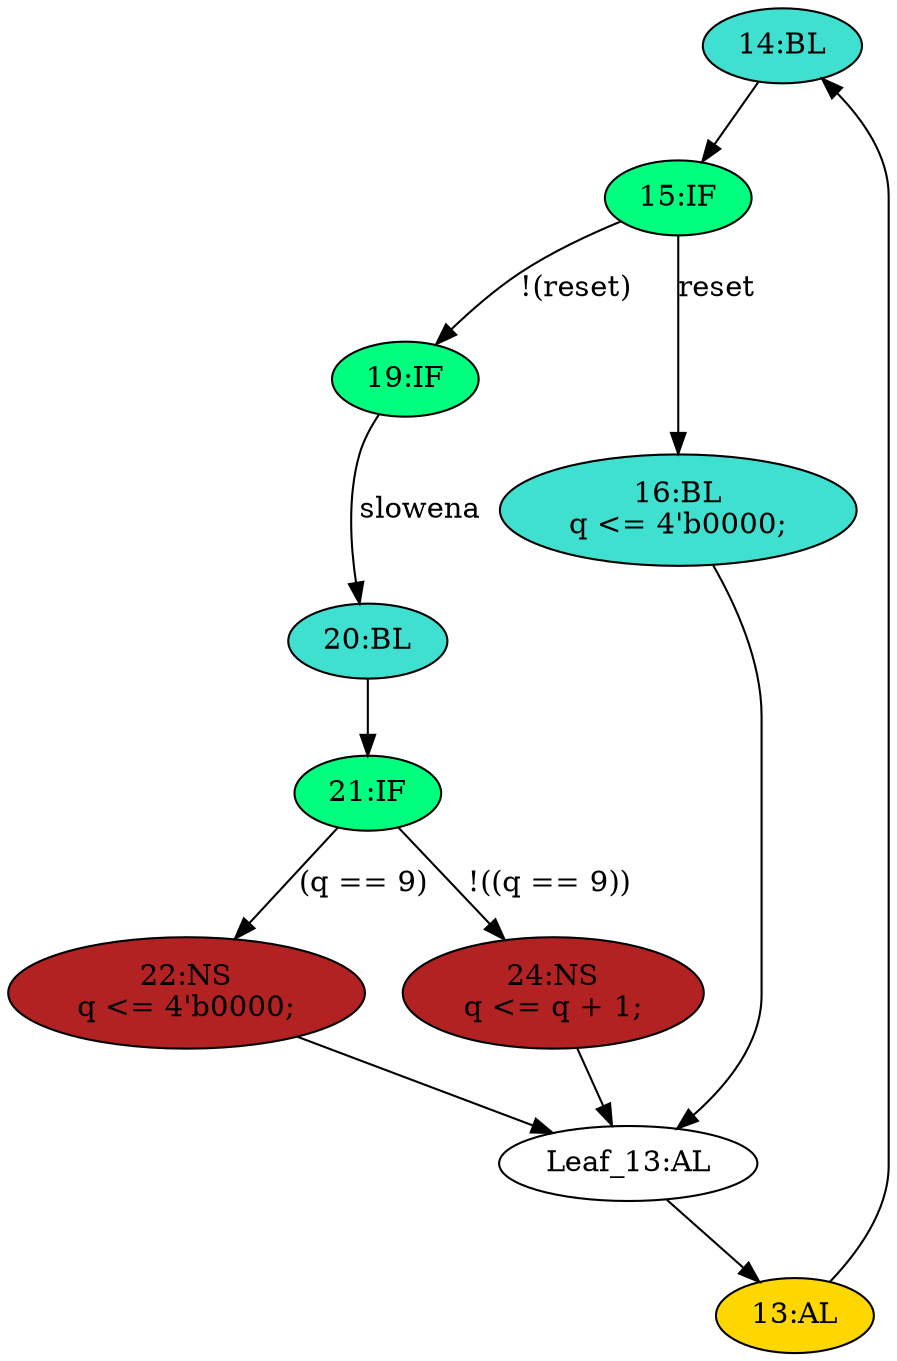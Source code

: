 strict digraph "compose( ,  )" {
	node [label="\N"];
	"14:BL"	[ast="<pyverilog.vparser.ast.Block object at 0x7f6bd9ff50d0>",
		fillcolor=turquoise,
		label="14:BL",
		statements="[]",
		style=filled,
		typ=Block];
	"15:IF"	[ast="<pyverilog.vparser.ast.IfStatement object at 0x7f6bd9f16750>",
		fillcolor=springgreen,
		label="15:IF",
		statements="[]",
		style=filled,
		typ=IfStatement];
	"14:BL" -> "15:IF"	[cond="[]",
		lineno=None];
	"20:BL"	[ast="<pyverilog.vparser.ast.Block object at 0x7f6bd9f64610>",
		fillcolor=turquoise,
		label="20:BL",
		statements="[]",
		style=filled,
		typ=Block];
	"21:IF"	[ast="<pyverilog.vparser.ast.IfStatement object at 0x7f6bd9f0e4d0>",
		fillcolor=springgreen,
		label="21:IF",
		statements="[]",
		style=filled,
		typ=IfStatement];
	"20:BL" -> "21:IF"	[cond="[]",
		lineno=None];
	"19:IF"	[ast="<pyverilog.vparser.ast.IfStatement object at 0x7f6bd9f64e10>",
		fillcolor=springgreen,
		label="19:IF",
		statements="[]",
		style=filled,
		typ=IfStatement];
	"19:IF" -> "20:BL"	[cond="['slowena']",
		label=slowena,
		lineno=19];
	"22:NS"	[ast="<pyverilog.vparser.ast.NonblockingSubstitution object at 0x7f6bd9f72150>",
		fillcolor=firebrick,
		label="22:NS
q <= 4'b0000;",
		statements="[<pyverilog.vparser.ast.NonblockingSubstitution object at 0x7f6bd9f72150>]",
		style=filled,
		typ=NonblockingSubstitution];
	"Leaf_13:AL"	[def_var="['q']",
		label="Leaf_13:AL"];
	"22:NS" -> "Leaf_13:AL"	[cond="[]",
		lineno=None];
	"21:IF" -> "22:NS"	[cond="['q']",
		label="(q == 9)",
		lineno=21];
	"24:NS"	[ast="<pyverilog.vparser.ast.NonblockingSubstitution object at 0x7f6bd9f7d610>",
		fillcolor=firebrick,
		label="24:NS
q <= q + 1;",
		statements="[<pyverilog.vparser.ast.NonblockingSubstitution object at 0x7f6bd9f7d610>]",
		style=filled,
		typ=NonblockingSubstitution];
	"21:IF" -> "24:NS"	[cond="['q']",
		label="!((q == 9))",
		lineno=21];
	"15:IF" -> "19:IF"	[cond="['reset']",
		label="!(reset)",
		lineno=15];
	"16:BL"	[ast="<pyverilog.vparser.ast.Block object at 0x7f6bd9ff5410>",
		fillcolor=turquoise,
		label="16:BL
q <= 4'b0000;",
		statements="[<pyverilog.vparser.ast.NonblockingSubstitution object at 0x7f6bd9f16bd0>]",
		style=filled,
		typ=Block];
	"15:IF" -> "16:BL"	[cond="['reset']",
		label=reset,
		lineno=15];
	"13:AL"	[ast="<pyverilog.vparser.ast.Always object at 0x7f6bd9ff5790>",
		clk_sens=True,
		fillcolor=gold,
		label="13:AL",
		sens="['clk', 'reset']",
		statements="[]",
		style=filled,
		typ=Always,
		use_var="['reset', 'q', 'slowena']"];
	"Leaf_13:AL" -> "13:AL";
	"24:NS" -> "Leaf_13:AL"	[cond="[]",
		lineno=None];
	"13:AL" -> "14:BL"	[cond="[]",
		lineno=None];
	"16:BL" -> "Leaf_13:AL"	[cond="[]",
		lineno=None];
}
